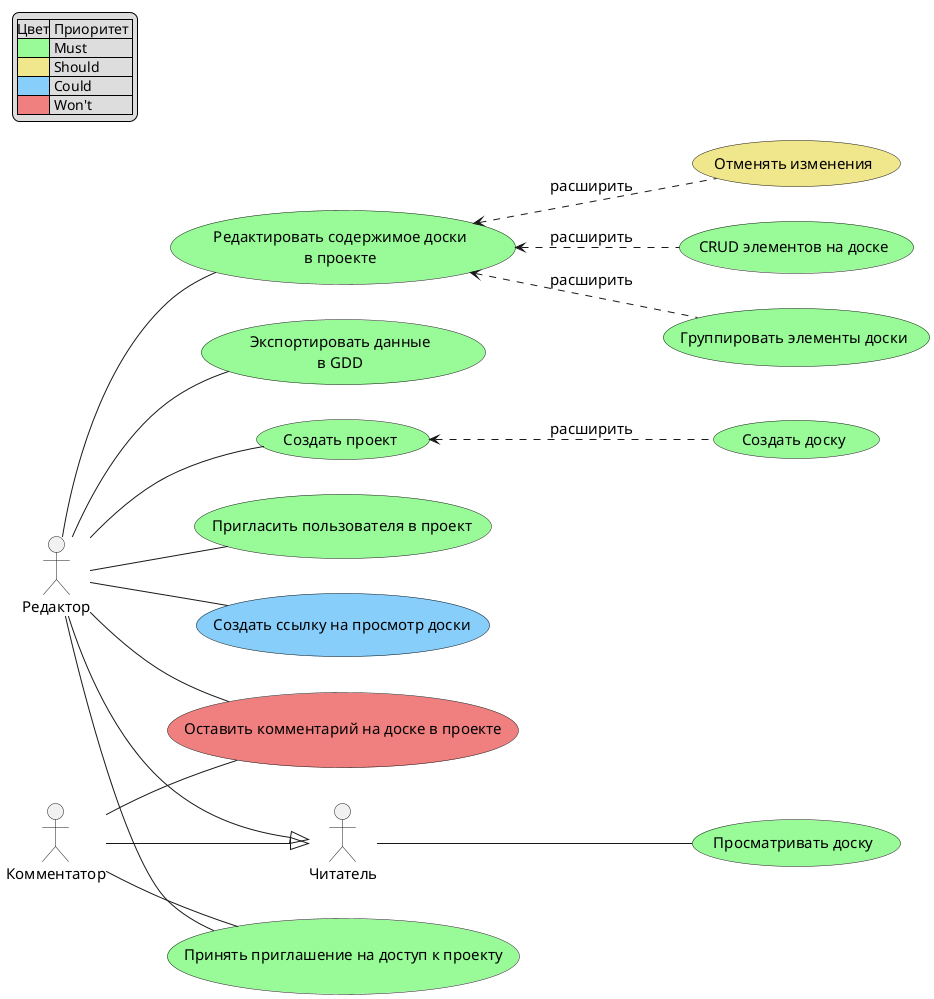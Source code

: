 @startuml sas
left to right direction
legend top left
    |Цвет| Приоритет |
    |<#palegreen>| Must|
    |<#Khaki>| Should |
    |<#LightSkyBlue>| Could |
    |<#LightCoral>| Won't |
endlegend
skinparam defaultFontSize 15
actor Читатель as user
actor Редактор as designer
actor "Комментатор" as developer
' usecase (Зайти в свой профиль) as login #palegreen
usecase (Создать проект) as create_project #palegreen
usecase (Создать доску) as create_board #palegreen
usecase (Пригласить пользователя в проект) as create_invitation #palegreen
usecase (Создать ссылку на просмотр доски) as create_link #LightSkyBlue
' usecase (Отправить приглашение внутри системы) as send_via_system #LightSkyBlue
' usecase (Отправить приглашение через Telegram) as send_via_telegram #LightCoral
' usecase (Отправить приглашение внутри системы) as send_via_system #LightSkyBlue
usecase (Редактировать содержимое доски\nв проекте) as edit_board #palegreen
usecase (Группировать элементы доски) as group_in_board #palegreen
usecase (Отменять изменения) as rollback #Khaki
usecase (Экспортировать данные\nв GDD) as export_gdd #palegreen
' usecase (Экспортировать в .doc документе) as export_as_doc #LightSkyBlue
' usecase (Экспортировать в .md документе) as export_as_md #palegreen
usecase (Просматривать доску) as readonly #palegreen
usecase (Оставить комментарий на доске в проекте) as comment #LightCoral
usecase (CRUD элементов на доске) as crud_elements #palegreen
usecase (Принять приглашение на доступ к проекту) as cool_invitation #palegreen
developer -- cool_invitation
designer -- cool_invitation
developer -- comment
designer -- comment
designer --|> user
developer --|> user
designer -- create_project
designer -- create_link
' user -- login
user -- readonly
create_project <.. create_board : расширить
designer -- create_invitation
' create_invitation <.. send_via_telegram : расширить
' create_invitation <.. send_via_system : расширить
designer -- edit_board
edit_board <.. group_in_board : расширить
edit_board <.. rollback : расширить
edit_board <.. crud_elements : расширить
designer -- export_gdd
' export_gdd ..> export_as_doc : включает
' export_gdd ..> export_as_md : включает
@enduml